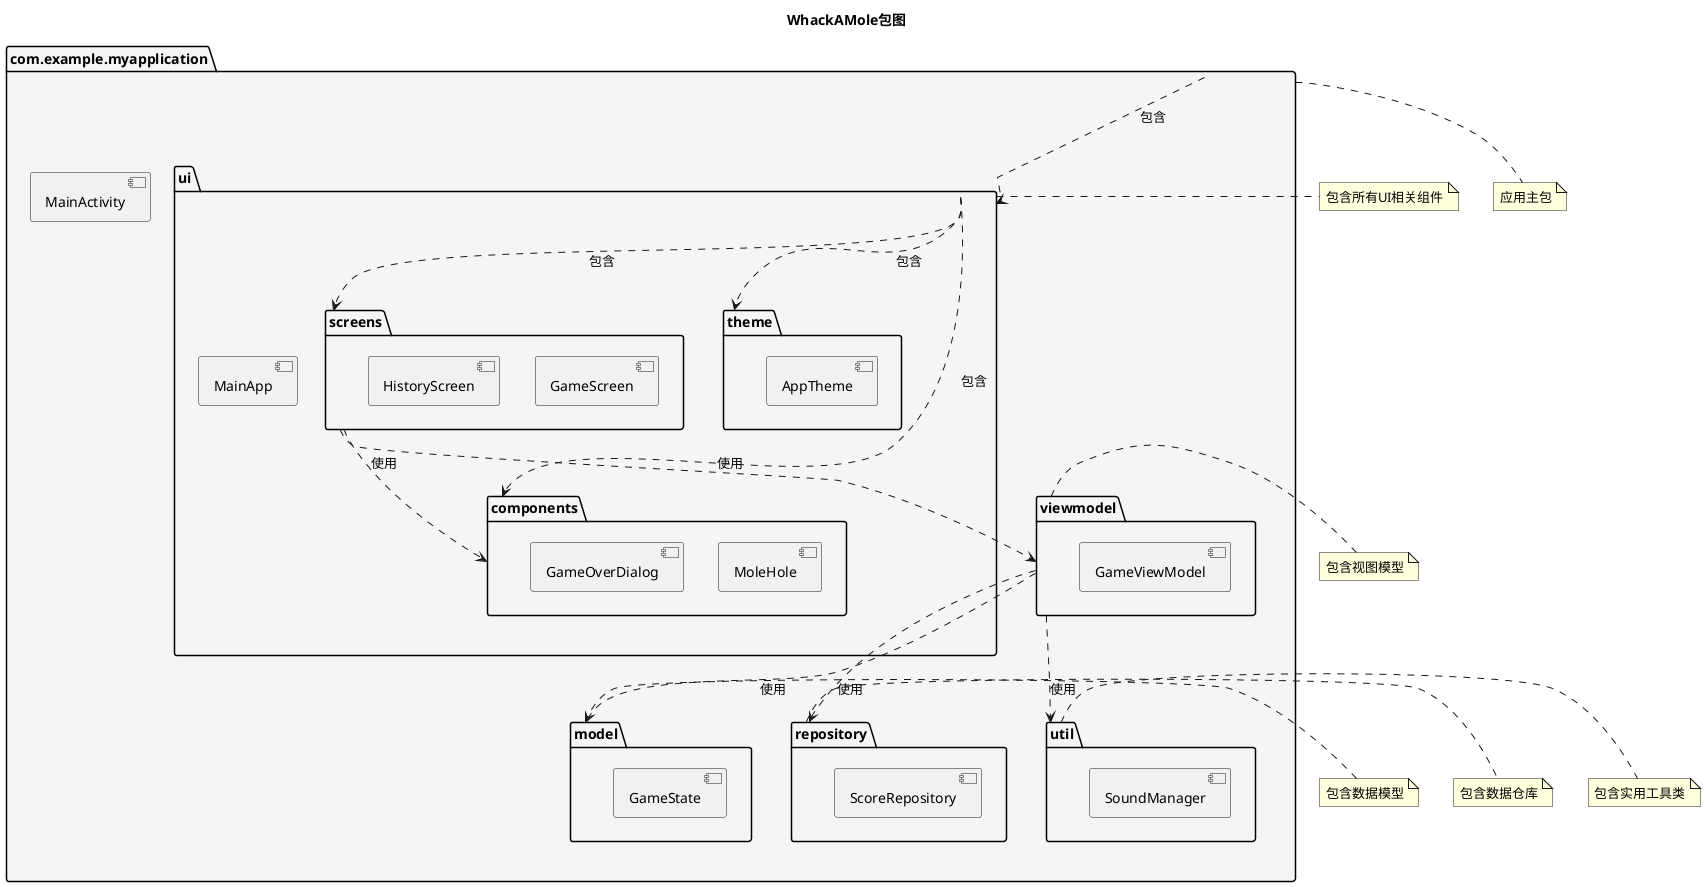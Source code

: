 @startuml

title WhackAMole包图

' 设置样式
skinparam {
  PackageBackgroundColor WhiteSmoke
  PackageBorderColor Black
}

package "com.example.myapplication" as rootPackage {
  component "MainActivity" as MainActivity
  
  package "ui" as uiPackage {
    component "MainApp" as MainApp
    
    package "screens" as screensPackage {
      component "GameScreen" as GameScreen
      component "HistoryScreen" as HistoryScreen
    }
    
    package "components" as componentsPackage {
      component "MoleHole" as MoleHole
      component "GameOverDialog" as GameOverDialog
    }
    
    package "theme" as themePackage {
      component "AppTheme" as AppTheme
    }
  }
  
  package "viewmodel" as viewmodelPackage {
    component "GameViewModel" as GameViewModel
  }
  
  package "model" as modelPackage {
    component "GameState" as GameState
  }
  
  package "repository" as repositoryPackage {
    component "ScoreRepository" as ScoreRepository
  }
  
  package "util" as utilPackage {
    component "SoundManager" as SoundManager
  }
}

' 包之间的依赖关系
rootPackage ..> uiPackage : 包含
uiPackage ..> screensPackage : 包含
uiPackage ..> componentsPackage : 包含
uiPackage ..> themePackage : 包含

screensPackage ..> viewmodelPackage : 使用
screensPackage ..> componentsPackage : 使用
viewmodelPackage ..> modelPackage : 使用
viewmodelPackage ..> repositoryPackage : 使用
viewmodelPackage ..> utilPackage : 使用

' 添加说明
note bottom of rootPackage
  应用主包
end note

note right of uiPackage
  包含所有UI相关组件
end note

note right of viewmodelPackage
  包含视图模型
end note

note right of modelPackage
  包含数据模型
end note

note right of repositoryPackage
  包含数据仓库
end note

note right of utilPackage
  包含实用工具类
end note

@enduml 